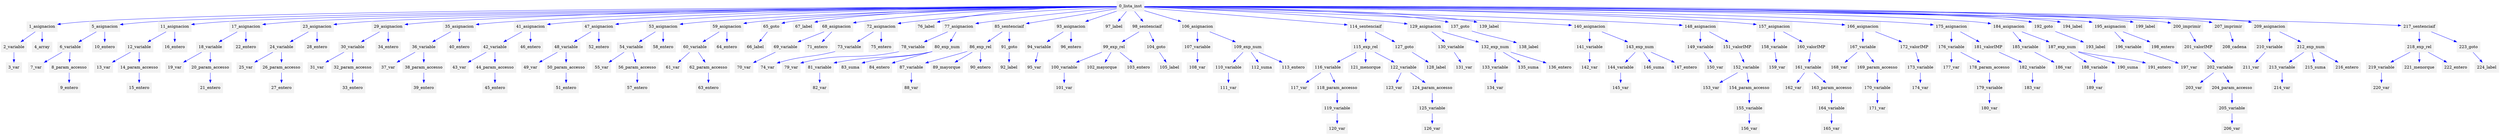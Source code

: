 digraph G {node[shape=box, style=filled, color=Gray95]; edge[color=blue];rankdir=UD 

"0_lista_inst"->"1_asignacion"
"1_asignacion"->"2_variable"
"2_variable"->"3_var"


"1_asignacion"->"4_array"


"0_lista_inst"->"5_asignacion"
"5_asignacion"->"6_variable"
"6_variable"->"7_var"

"6_variable"->"8_param_accesso"
"8_param_accesso"->"9_entero"



"5_asignacion"->"10_entero"


"0_lista_inst"->"11_asignacion"
"11_asignacion"->"12_variable"
"12_variable"->"13_var"

"12_variable"->"14_param_accesso"
"14_param_accesso"->"15_entero"



"11_asignacion"->"16_entero"


"0_lista_inst"->"17_asignacion"
"17_asignacion"->"18_variable"
"18_variable"->"19_var"

"18_variable"->"20_param_accesso"
"20_param_accesso"->"21_entero"



"17_asignacion"->"22_entero"


"0_lista_inst"->"23_asignacion"
"23_asignacion"->"24_variable"
"24_variable"->"25_var"

"24_variable"->"26_param_accesso"
"26_param_accesso"->"27_entero"



"23_asignacion"->"28_entero"


"0_lista_inst"->"29_asignacion"
"29_asignacion"->"30_variable"
"30_variable"->"31_var"

"30_variable"->"32_param_accesso"
"32_param_accesso"->"33_entero"



"29_asignacion"->"34_entero"


"0_lista_inst"->"35_asignacion"
"35_asignacion"->"36_variable"
"36_variable"->"37_var"

"36_variable"->"38_param_accesso"
"38_param_accesso"->"39_entero"



"35_asignacion"->"40_entero"


"0_lista_inst"->"41_asignacion"
"41_asignacion"->"42_variable"
"42_variable"->"43_var"

"42_variable"->"44_param_accesso"
"44_param_accesso"->"45_entero"



"41_asignacion"->"46_entero"


"0_lista_inst"->"47_asignacion"
"47_asignacion"->"48_variable"
"48_variable"->"49_var"

"48_variable"->"50_param_accesso"
"50_param_accesso"->"51_entero"



"47_asignacion"->"52_entero"


"0_lista_inst"->"53_asignacion"
"53_asignacion"->"54_variable"
"54_variable"->"55_var"

"54_variable"->"56_param_accesso"
"56_param_accesso"->"57_entero"



"53_asignacion"->"58_entero"


"0_lista_inst"->"59_asignacion"
"59_asignacion"->"60_variable"
"60_variable"->"61_var"

"60_variable"->"62_param_accesso"
"62_param_accesso"->"63_entero"



"59_asignacion"->"64_entero"


"0_lista_inst"->"65_goto"
"65_goto"->"66_label"


"0_lista_inst"->"67_label"

"0_lista_inst"->"68_asignacion"
"68_asignacion"->"69_variable"
"69_variable"->"70_var"


"68_asignacion"->"71_entero"


"0_lista_inst"->"72_asignacion"
"72_asignacion"->"73_variable"
"73_variable"->"74_var"


"72_asignacion"->"75_entero"


"0_lista_inst"->"76_label"

"0_lista_inst"->"77_asignacion"
"77_asignacion"->"78_variable"
"78_variable"->"79_var"


"77_asignacion"->"80_exp_num"
"80_exp_num"->"81_variable"
"81_variable"->"82_var"


"80_exp_num"->"83_suma"

"80_exp_num"->"84_entero"



"0_lista_inst"->"85_sentenciaif"
"85_sentenciaif"->"86_exp_rel"
"86_exp_rel"->"87_variable"
"87_variable"->"88_var"


"86_exp_rel"->"89_mayorque"

"86_exp_rel"->"90_entero"


"85_sentenciaif"->"91_goto"
"91_goto"->"92_label"



"0_lista_inst"->"93_asignacion"
"93_asignacion"->"94_variable"
"94_variable"->"95_var"


"93_asignacion"->"96_entero"


"0_lista_inst"->"97_label"

"0_lista_inst"->"98_sentenciaif"
"98_sentenciaif"->"99_exp_rel"
"99_exp_rel"->"100_variable"
"100_variable"->"101_var"


"99_exp_rel"->"102_mayorque"

"99_exp_rel"->"103_entero"


"98_sentenciaif"->"104_goto"
"104_goto"->"105_label"



"0_lista_inst"->"106_asignacion"
"106_asignacion"->"107_variable"
"107_variable"->"108_var"


"106_asignacion"->"109_exp_num"
"109_exp_num"->"110_variable"
"110_variable"->"111_var"


"109_exp_num"->"112_suma"

"109_exp_num"->"113_entero"



"0_lista_inst"->"114_sentenciaif"
"114_sentenciaif"->"115_exp_rel"
"115_exp_rel"->"116_variable"
"116_variable"->"117_var"

"116_variable"->"118_param_accesso"
"118_param_accesso"->"119_variable"
"119_variable"->"120_var"




"115_exp_rel"->"121_menorque"

"115_exp_rel"->"122_variable"
"122_variable"->"123_var"

"122_variable"->"124_param_accesso"
"124_param_accesso"->"125_variable"
"125_variable"->"126_var"





"114_sentenciaif"->"127_goto"
"127_goto"->"128_label"



"0_lista_inst"->"129_asignacion"
"129_asignacion"->"130_variable"
"130_variable"->"131_var"


"129_asignacion"->"132_exp_num"
"132_exp_num"->"133_variable"
"133_variable"->"134_var"


"132_exp_num"->"135_suma"

"132_exp_num"->"136_entero"



"0_lista_inst"->"137_goto"
"137_goto"->"138_label"


"0_lista_inst"->"139_label"

"0_lista_inst"->"140_asignacion"
"140_asignacion"->"141_variable"
"141_variable"->"142_var"


"140_asignacion"->"143_exp_num"
"143_exp_num"->"144_variable"
"144_variable"->"145_var"


"143_exp_num"->"146_suma"

"143_exp_num"->"147_entero"



"0_lista_inst"->"148_asignacion"
"148_asignacion"->"149_variable"
"149_variable"->"150_var"


"148_asignacion"->"151_valorIMP"
"151_valorIMP"->"152_variable"
"152_variable"->"153_var"

"152_variable"->"154_param_accesso"
"154_param_accesso"->"155_variable"
"155_variable"->"156_var"






"0_lista_inst"->"157_asignacion"
"157_asignacion"->"158_variable"
"158_variable"->"159_var"


"157_asignacion"->"160_valorIMP"
"160_valorIMP"->"161_variable"
"161_variable"->"162_var"

"161_variable"->"163_param_accesso"
"163_param_accesso"->"164_variable"
"164_variable"->"165_var"






"0_lista_inst"->"166_asignacion"
"166_asignacion"->"167_variable"
"167_variable"->"168_var"

"167_variable"->"169_param_accesso"
"169_param_accesso"->"170_variable"
"170_variable"->"171_var"




"166_asignacion"->"172_valorIMP"
"172_valorIMP"->"173_variable"
"173_variable"->"174_var"




"0_lista_inst"->"175_asignacion"
"175_asignacion"->"176_variable"
"176_variable"->"177_var"

"176_variable"->"178_param_accesso"
"178_param_accesso"->"179_variable"
"179_variable"->"180_var"




"175_asignacion"->"181_valorIMP"
"181_valorIMP"->"182_variable"
"182_variable"->"183_var"




"0_lista_inst"->"184_asignacion"
"184_asignacion"->"185_variable"
"185_variable"->"186_var"


"184_asignacion"->"187_exp_num"
"187_exp_num"->"188_variable"
"188_variable"->"189_var"


"187_exp_num"->"190_suma"

"187_exp_num"->"191_entero"



"0_lista_inst"->"192_goto"
"192_goto"->"193_label"


"0_lista_inst"->"194_label"

"0_lista_inst"->"195_asignacion"
"195_asignacion"->"196_variable"
"196_variable"->"197_var"


"195_asignacion"->"198_entero"


"0_lista_inst"->"199_label"

"0_lista_inst"->"200_imprimir"
"200_imprimir"->"201_valorIMP"
"201_valorIMP"->"202_variable"
"202_variable"->"203_var"

"202_variable"->"204_param_accesso"
"204_param_accesso"->"205_variable"
"205_variable"->"206_var"






"0_lista_inst"->"207_imprimir"
"207_imprimir"->"208_cadena"


"0_lista_inst"->"209_asignacion"
"209_asignacion"->"210_variable"
"210_variable"->"211_var"


"209_asignacion"->"212_exp_num"
"212_exp_num"->"213_variable"
"213_variable"->"214_var"


"212_exp_num"->"215_suma"

"212_exp_num"->"216_entero"



"0_lista_inst"->"217_sentenciaif"
"217_sentenciaif"->"218_exp_rel"
"218_exp_rel"->"219_variable"
"219_variable"->"220_var"


"218_exp_rel"->"221_menorque"

"218_exp_rel"->"222_entero"


"217_sentenciaif"->"223_goto"
"223_goto"->"224_label"




}